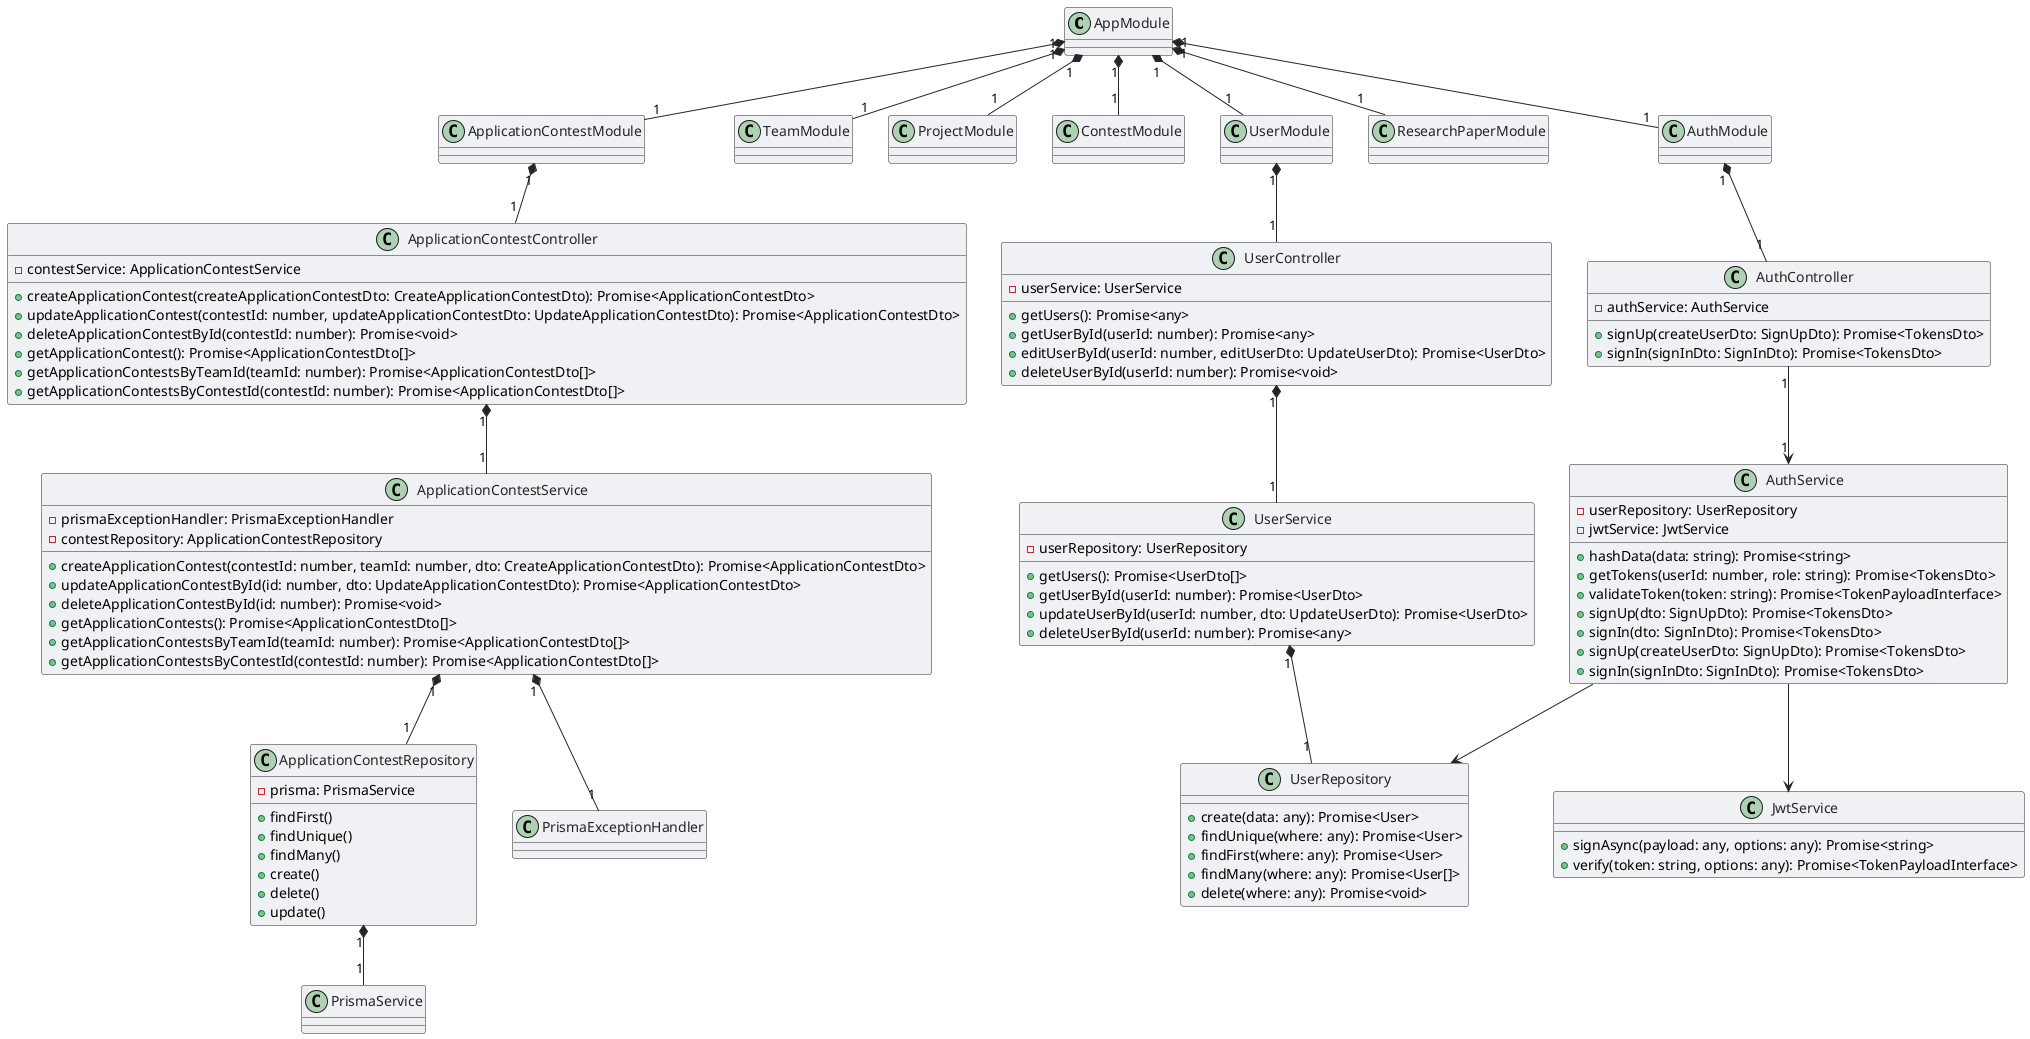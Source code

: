 @startuml app_module

skinparam ArrowColor #252525
skinparam ClassBackgroundColor #F0F1F5
skinparam ClassBorderColor #252525
skinparam ClassFontColor #252525

class AppModule{}
class UserModule{}
class TeamModule{}
class ProjectModule{}
class ContestModule{}
class ApplicationContestModule{}
class ResearchPaperModule{}
class AuthModule{}

class AuthService {
  - userRepository: UserRepository
  - jwtService: JwtService

  + hashData(data: string): Promise<string>
  + getTokens(userId: number, role: string): Promise<TokensDto>
  + validateToken(token: string): Promise<TokenPayloadInterface>
  + signUp(dto: SignUpDto): Promise<TokensDto>
  + signIn(dto: SignInDto): Promise<TokensDto>
}

class UserRepository {
  + create(data: any): Promise<User>
  + findUnique(where: any): Promise<User>
  + findFirst(where: any): Promise<User>
  + findMany(where: any): Promise<User[]>
  + delete(where: any): Promise<void>
}

class JwtService {
  + signAsync(payload: any, options: any): Promise<string>
  + verify(token: string, options: any): Promise<TokenPayloadInterface>
}

class AuthController {
  - authService: AuthService
  + signUp(createUserDto: SignUpDto): Promise<TokensDto>
  + signIn(signInDto: SignInDto): Promise<TokensDto>
}

class AuthService {
  + signUp(createUserDto: SignUpDto): Promise<TokensDto>
  + signIn(signInDto: SignInDto): Promise<TokensDto>
}

class UserService {

  - userRepository: UserRepository
  + getUsers(): Promise<UserDto[]>
  + getUserById(userId: number): Promise<UserDto>
  + updateUserById(userId: number, dto: UpdateUserDto): Promise<UserDto>
  + deleteUserById(userId: number): Promise<any>
}

class UserController {

  - userService: UserService
  + getUsers(): Promise<any>
  + getUserById(userId: number): Promise<any>
  + editUserById(userId: number, editUserDto: UpdateUserDto): Promise<UserDto>
  + deleteUserById(userId: number): Promise<void>
}

class ApplicationContestRepository {
  - prisma: PrismaService
  + findFirst()
  + findUnique()
  + findMany()
  + create()
  + delete()
  + update()
}



class ApplicationContestService {
  - prismaExceptionHandler: PrismaExceptionHandler
  - contestRepository: ApplicationContestRepository
  + createApplicationContest(contestId: number, teamId: number, dto: CreateApplicationContestDto): Promise<ApplicationContestDto>
  + updateApplicationContestById(id: number, dto: UpdateApplicationContestDto): Promise<ApplicationContestDto>
  + deleteApplicationContestById(id: number): Promise<void>
  + getApplicationContests(): Promise<ApplicationContestDto[]>
  + getApplicationContestsByTeamId(teamId: number): Promise<ApplicationContestDto[]>
  + getApplicationContestsByContestId(contestId: number): Promise<ApplicationContestDto[]>
}

class ApplicationContestController {

  - contestService: ApplicationContestService
  + createApplicationContest(createApplicationContestDto: CreateApplicationContestDto): Promise<ApplicationContestDto>
  + updateApplicationContest(contestId: number, updateApplicationContestDto: UpdateApplicationContestDto): Promise<ApplicationContestDto>
  + deleteApplicationContestById(contestId: number): Promise<void>
  + getApplicationContest(): Promise<ApplicationContestDto[]>
  + getApplicationContestsByTeamId(teamId: number): Promise<ApplicationContestDto[]>
  + getApplicationContestsByContestId(contestId: number): Promise<ApplicationContestDto[]>
}
ApplicationContestRepository "1" *-- "1" PrismaService
ApplicationContestService "1" *-- "1" ApplicationContestRepository
ApplicationContestService "1" *-- "1" PrismaExceptionHandler
ApplicationContestController "1" *-- "1" ApplicationContestService


UserController "1" *-- "1" UserService
UserService "1" *-- "1" UserRepository

AuthController "1" --> "1" AuthService
AuthService --> UserRepository
AuthService --> JwtService




AppModule "1" *-- "1" UserModule
UserModule "1" *-- "1" UserController
AppModule "1" *-- "1" TeamModule
AppModule "1" *-- "1" ProjectModule
AppModule "1" *-- "1" ContestModule
AppModule "1" *-- "1" ApplicationContestModule
ApplicationContestModule "1" *-- "1" ApplicationContestController
AppModule "1" *-- "1" ResearchPaperModule
AppModule "1" *-- "1" AuthModule
AuthModule "1" *-- "1" AuthController

@enduml